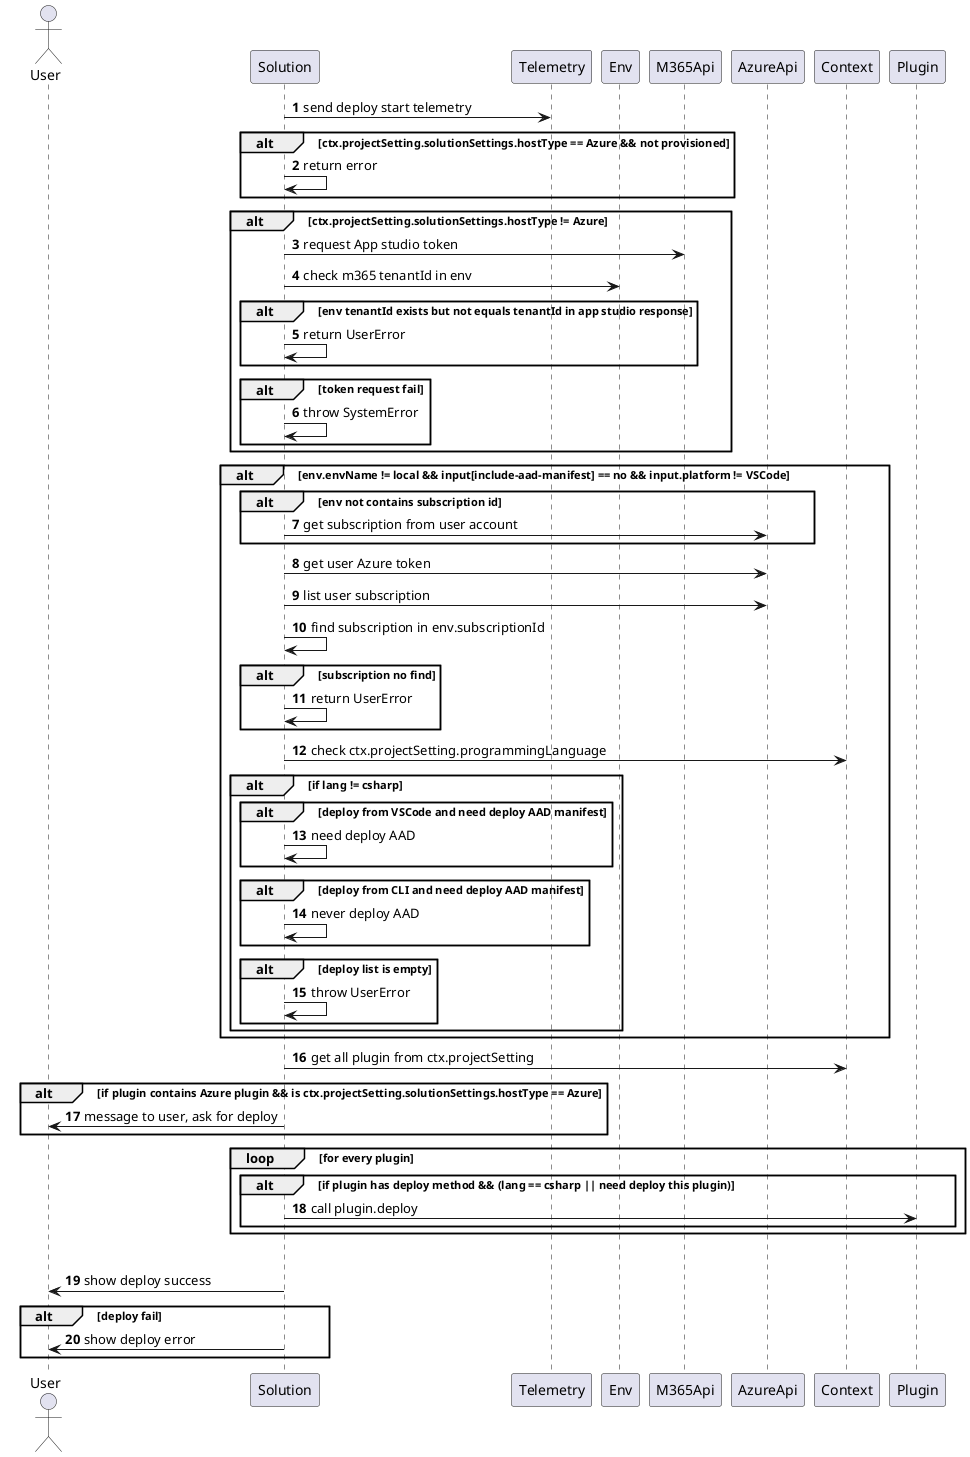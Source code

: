 @startuml deploy
autonumber

actor User as user
participant Solution
participant Telemetry as tel
participant Env as env
participant M365Api as m3
participant AzureApi as az
participant Context as ctx
participant Plugin as pg

Solution -> tel: send deploy start telemetry
alt ctx.projectSetting.solutionSettings.hostType == Azure && not provisioned
    Solution -> Solution: return error
end
alt ctx.projectSetting.solutionSettings.hostType != Azure
    Solution -> m3: request App studio token
    Solution -> env: check m365 tenantId in env
    alt env tenantId exists but not equals tenantId in app studio response
        Solution -> Solution: return UserError
    end
    alt token request fail
        Solution -> Solution: throw SystemError
    end
end
alt env.envName != local && input[include-aad-manifest] == no && input.platform != VSCode
    alt env not contains subscription id
        Solution -> az: get subscription from user account
    end
    Solution -> az: get user Azure token
    Solution -> az: list user subscription
    Solution -> Solution: find subscription in env.subscriptionId
    alt subscription no find
        Solution -> Solution: return UserError
    end
    Solution -> ctx: check ctx.projectSetting.programmingLanguage
    alt if lang != csharp
        alt deploy from VSCode and need deploy AAD manifest
            Solution -> Solution: need deploy AAD
        end
        alt deploy from CLI and need deploy AAD manifest
            Solution -> Solution: never deploy AAD
        end
        alt deploy list is empty
            Solution -> Solution: throw UserError
        end
    end
end

Solution -> ctx: get all plugin from ctx.projectSetting

alt if plugin contains Azure plugin && is ctx.projectSetting.solutionSettings.hostType == Azure
    Solution -> user: message to user, ask for deploy
end

loop for every plugin
    alt if plugin has deploy method && (lang == csharp || need deploy this plugin)
        Solution -> pg: call plugin.deploy
    end
end

alt deploy success
    Solution -> user: show deploy success
alt deploy fail
    Solution -> user: show deploy error
end

@enduml